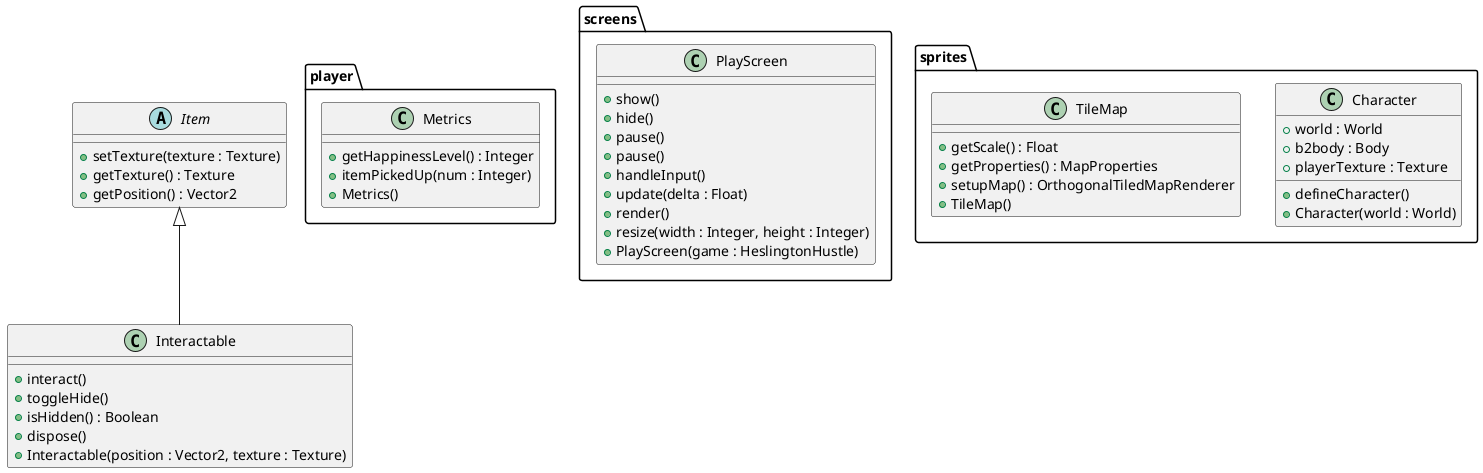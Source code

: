 @startuml
'https://plantuml.com/class-diagram

package player {
    class Metrics {
        +getHappinessLevel() : Integer
        +itemPickedUp(num : Integer)
        +Metrics()
    }
}

package screens {
    class PlayScreen {
        +show()
        +hide()
        +pause()
        +pause()
        +handleInput()
        +update(delta : Float)
        +render()
        +resize(width : Integer, height : Integer)
        +PlayScreen(game : HeslingtonHustle)
    }
}

package sprites {
    class Character {
        +world : World
        +b2body : Body
        +playerTexture : Texture

        +defineCharacter()
        +Character(world : World)
    }

    class TileMap {
        +getScale() : Float
        +getProperties() : MapProperties
        +setupMap() : OrthogonalTiledMapRenderer
        +TileMap()
    }
}

abstract class Item {
    +setTexture(texture : Texture)
    +getTexture() : Texture
    +getPosition() : Vector2
}

class Interactable {
    +interact()
    +toggleHide()
    +isHidden() : Boolean
    +dispose()
    +Interactable(position : Vector2, texture : Texture)
}

Item <|-- Interactable

@enduml

